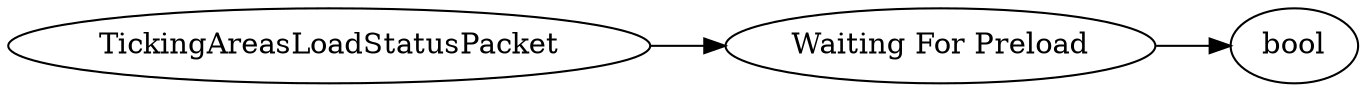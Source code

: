 digraph "TickingAreasLoadStatusPacket" {
rankdir = LR
0
0 -> 1
1 -> 2

0 [label="TickingAreasLoadStatusPacket",comment="name: \"TickingAreasLoadStatusPacket\", typeName: \"\", id: 0, branchId: 179, recurseId: -1, attributes: 0, notes: \"\""];
1 [label="Waiting For Preload",comment="name: \"Waiting For Preload\", typeName: \"\", id: 1, branchId: 0, recurseId: -1, attributes: 0, notes: \"\""];
2 [label="bool",comment="name: \"bool\", typeName: \"\", id: 2, branchId: 0, recurseId: -1, attributes: 512, notes: \"\""];
{ rank = max;2}

}
